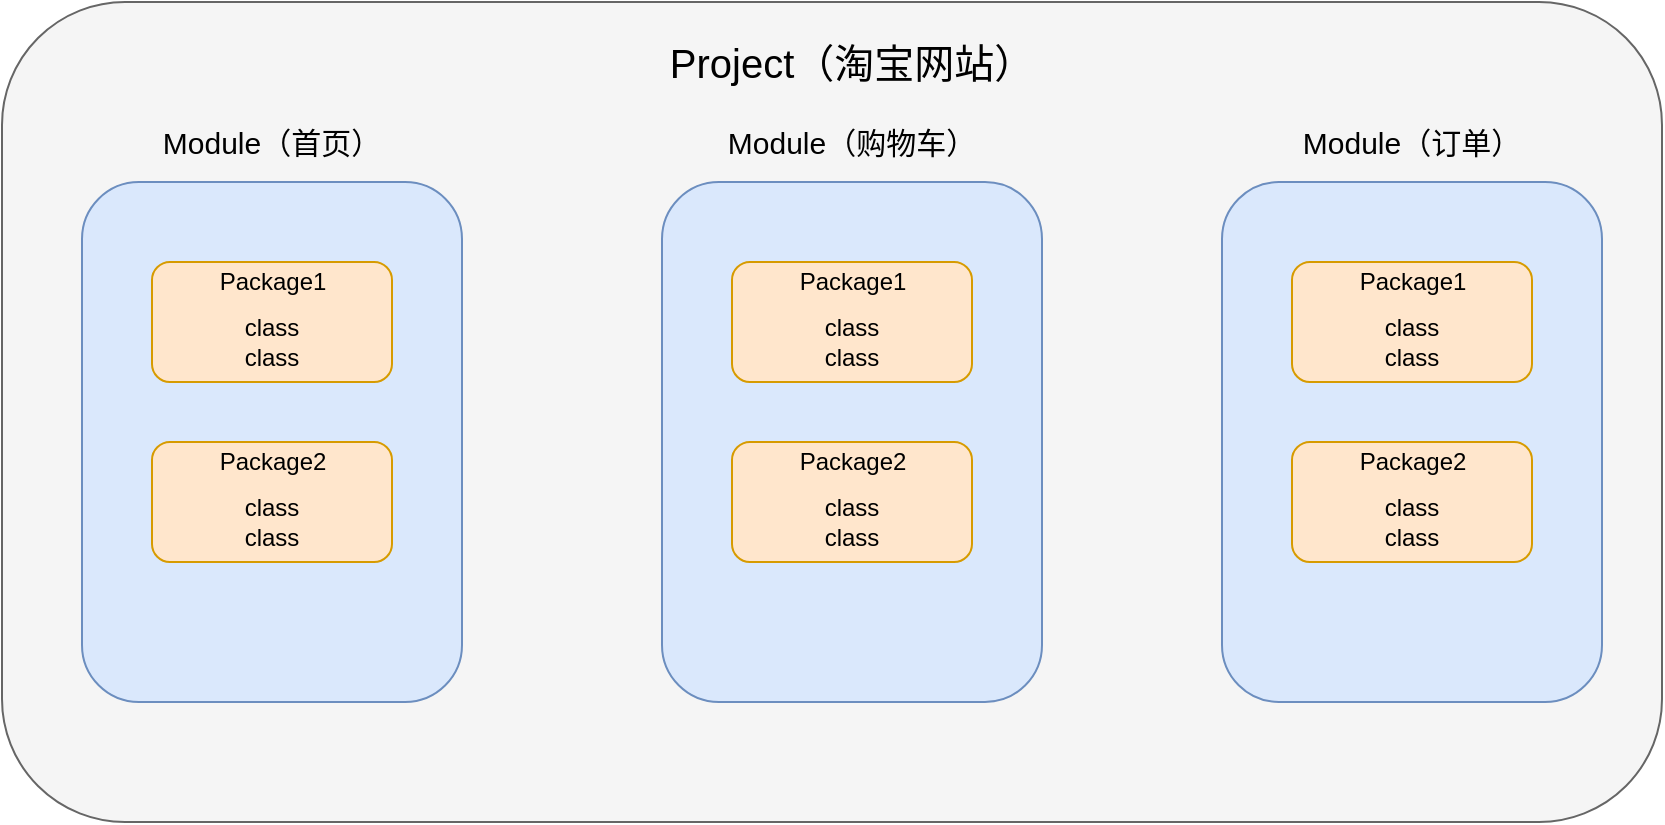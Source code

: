 <mxfile version="15.1.3" type="device"><diagram id="MIcWRnHzq2U5Om3yPCmL" name="第 1 页"><mxGraphModel dx="1024" dy="592" grid="1" gridSize="10" guides="1" tooltips="1" connect="1" arrows="1" fold="1" page="1" pageScale="1" pageWidth="827" pageHeight="1169" math="0" shadow="0"><root><mxCell id="0"/><mxCell id="1" parent="0"/><mxCell id="a6VFvATSOd566sEBtWI0-1" value="" style="rounded=1;whiteSpace=wrap;html=1;fillColor=#f5f5f5;strokeColor=#666666;fontColor=#333333;" vertex="1" parent="1"><mxGeometry x="230" y="100" width="830" height="410" as="geometry"/></mxCell><mxCell id="a6VFvATSOd566sEBtWI0-2" value="" style="rounded=1;whiteSpace=wrap;html=1;fillColor=#dae8fc;strokeColor=#6c8ebf;" vertex="1" parent="1"><mxGeometry x="270" y="190" width="190" height="260" as="geometry"/></mxCell><mxCell id="a6VFvATSOd566sEBtWI0-3" value="" style="rounded=1;whiteSpace=wrap;html=1;fillColor=#dae8fc;strokeColor=#6c8ebf;" vertex="1" parent="1"><mxGeometry x="560" y="190" width="190" height="260" as="geometry"/></mxCell><mxCell id="a6VFvATSOd566sEBtWI0-4" value="" style="rounded=1;whiteSpace=wrap;html=1;fillColor=#dae8fc;strokeColor=#6c8ebf;" vertex="1" parent="1"><mxGeometry x="840" y="190" width="190" height="260" as="geometry"/></mxCell><mxCell id="a6VFvATSOd566sEBtWI0-5" value="&lt;font style=&quot;font-size: 20px&quot;&gt;Project（淘宝网站）&lt;/font&gt;" style="text;html=1;strokeColor=none;fillColor=none;align=center;verticalAlign=middle;whiteSpace=wrap;rounded=0;" vertex="1" parent="1"><mxGeometry x="551.25" y="110" width="207.5" height="40" as="geometry"/></mxCell><mxCell id="a6VFvATSOd566sEBtWI0-7" value="&lt;font style=&quot;font-size: 15px&quot;&gt;Module（首页）&lt;/font&gt;" style="text;html=1;strokeColor=none;fillColor=none;align=center;verticalAlign=middle;whiteSpace=wrap;rounded=0;" vertex="1" parent="1"><mxGeometry x="261.25" y="150" width="207.5" height="40" as="geometry"/></mxCell><mxCell id="a6VFvATSOd566sEBtWI0-8" value="&lt;font style=&quot;font-size: 15px&quot;&gt;Module（购物车）&lt;/font&gt;" style="text;html=1;strokeColor=none;fillColor=none;align=center;verticalAlign=middle;whiteSpace=wrap;rounded=0;" vertex="1" parent="1"><mxGeometry x="551.25" y="150" width="207.5" height="40" as="geometry"/></mxCell><mxCell id="a6VFvATSOd566sEBtWI0-9" value="&lt;font style=&quot;font-size: 15px&quot;&gt;Module（订单）&lt;/font&gt;" style="text;html=1;strokeColor=none;fillColor=none;align=center;verticalAlign=middle;whiteSpace=wrap;rounded=0;" vertex="1" parent="1"><mxGeometry x="831.25" y="150" width="207.5" height="40" as="geometry"/></mxCell><mxCell id="a6VFvATSOd566sEBtWI0-10" value="" style="rounded=1;whiteSpace=wrap;html=1;fillColor=#ffe6cc;strokeColor=#d79b00;" vertex="1" parent="1"><mxGeometry x="305" y="230" width="120" height="60" as="geometry"/></mxCell><mxCell id="a6VFvATSOd566sEBtWI0-11" value="Package1" style="text;html=1;strokeColor=none;fillColor=none;align=center;verticalAlign=middle;whiteSpace=wrap;rounded=0;" vertex="1" parent="1"><mxGeometry x="332.5" y="230" width="65" height="20" as="geometry"/></mxCell><mxCell id="a6VFvATSOd566sEBtWI0-12" value="class&lt;br&gt;class" style="text;html=1;strokeColor=none;fillColor=none;align=center;verticalAlign=middle;whiteSpace=wrap;rounded=0;" vertex="1" parent="1"><mxGeometry x="345" y="260" width="40" height="20" as="geometry"/></mxCell><mxCell id="a6VFvATSOd566sEBtWI0-13" value="" style="rounded=1;whiteSpace=wrap;html=1;fillColor=#ffe6cc;strokeColor=#d79b00;" vertex="1" parent="1"><mxGeometry x="595" y="230" width="120" height="60" as="geometry"/></mxCell><mxCell id="a6VFvATSOd566sEBtWI0-14" value="Package1" style="text;html=1;strokeColor=none;fillColor=none;align=center;verticalAlign=middle;whiteSpace=wrap;rounded=0;" vertex="1" parent="1"><mxGeometry x="622.5" y="230" width="65" height="20" as="geometry"/></mxCell><mxCell id="a6VFvATSOd566sEBtWI0-15" value="class&lt;br&gt;class" style="text;html=1;strokeColor=none;fillColor=none;align=center;verticalAlign=middle;whiteSpace=wrap;rounded=0;" vertex="1" parent="1"><mxGeometry x="635" y="260" width="40" height="20" as="geometry"/></mxCell><mxCell id="a6VFvATSOd566sEBtWI0-16" value="" style="rounded=1;whiteSpace=wrap;html=1;fillColor=#ffe6cc;strokeColor=#d79b00;" vertex="1" parent="1"><mxGeometry x="875" y="230" width="120" height="60" as="geometry"/></mxCell><mxCell id="a6VFvATSOd566sEBtWI0-17" value="Package1" style="text;html=1;strokeColor=none;fillColor=none;align=center;verticalAlign=middle;whiteSpace=wrap;rounded=0;" vertex="1" parent="1"><mxGeometry x="902.5" y="230" width="65" height="20" as="geometry"/></mxCell><mxCell id="a6VFvATSOd566sEBtWI0-18" value="class&lt;br&gt;class" style="text;html=1;strokeColor=none;fillColor=none;align=center;verticalAlign=middle;whiteSpace=wrap;rounded=0;" vertex="1" parent="1"><mxGeometry x="915" y="260" width="40" height="20" as="geometry"/></mxCell><mxCell id="a6VFvATSOd566sEBtWI0-19" value="" style="rounded=1;whiteSpace=wrap;html=1;fillColor=#ffe6cc;strokeColor=#d79b00;" vertex="1" parent="1"><mxGeometry x="305" y="320" width="120" height="60" as="geometry"/></mxCell><mxCell id="a6VFvATSOd566sEBtWI0-20" value="Package2" style="text;html=1;strokeColor=none;fillColor=none;align=center;verticalAlign=middle;whiteSpace=wrap;rounded=0;" vertex="1" parent="1"><mxGeometry x="332.5" y="320" width="65" height="20" as="geometry"/></mxCell><mxCell id="a6VFvATSOd566sEBtWI0-21" value="class&lt;br&gt;class" style="text;html=1;strokeColor=none;fillColor=none;align=center;verticalAlign=middle;whiteSpace=wrap;rounded=0;" vertex="1" parent="1"><mxGeometry x="345" y="350" width="40" height="20" as="geometry"/></mxCell><mxCell id="a6VFvATSOd566sEBtWI0-22" value="" style="rounded=1;whiteSpace=wrap;html=1;fillColor=#ffe6cc;strokeColor=#d79b00;" vertex="1" parent="1"><mxGeometry x="595" y="320" width="120" height="60" as="geometry"/></mxCell><mxCell id="a6VFvATSOd566sEBtWI0-23" value="Package2" style="text;html=1;strokeColor=none;fillColor=none;align=center;verticalAlign=middle;whiteSpace=wrap;rounded=0;" vertex="1" parent="1"><mxGeometry x="622.5" y="320" width="65" height="20" as="geometry"/></mxCell><mxCell id="a6VFvATSOd566sEBtWI0-24" value="class&lt;br&gt;class" style="text;html=1;strokeColor=none;fillColor=none;align=center;verticalAlign=middle;whiteSpace=wrap;rounded=0;" vertex="1" parent="1"><mxGeometry x="635" y="350" width="40" height="20" as="geometry"/></mxCell><mxCell id="a6VFvATSOd566sEBtWI0-25" value="" style="rounded=1;whiteSpace=wrap;html=1;fillColor=#ffe6cc;strokeColor=#d79b00;" vertex="1" parent="1"><mxGeometry x="875" y="320" width="120" height="60" as="geometry"/></mxCell><mxCell id="a6VFvATSOd566sEBtWI0-26" value="Package2" style="text;html=1;strokeColor=none;fillColor=none;align=center;verticalAlign=middle;whiteSpace=wrap;rounded=0;" vertex="1" parent="1"><mxGeometry x="902.5" y="320" width="65" height="20" as="geometry"/></mxCell><mxCell id="a6VFvATSOd566sEBtWI0-27" value="class&lt;br&gt;class" style="text;html=1;strokeColor=none;fillColor=none;align=center;verticalAlign=middle;whiteSpace=wrap;rounded=0;" vertex="1" parent="1"><mxGeometry x="915" y="350" width="40" height="20" as="geometry"/></mxCell></root></mxGraphModel></diagram></mxfile>